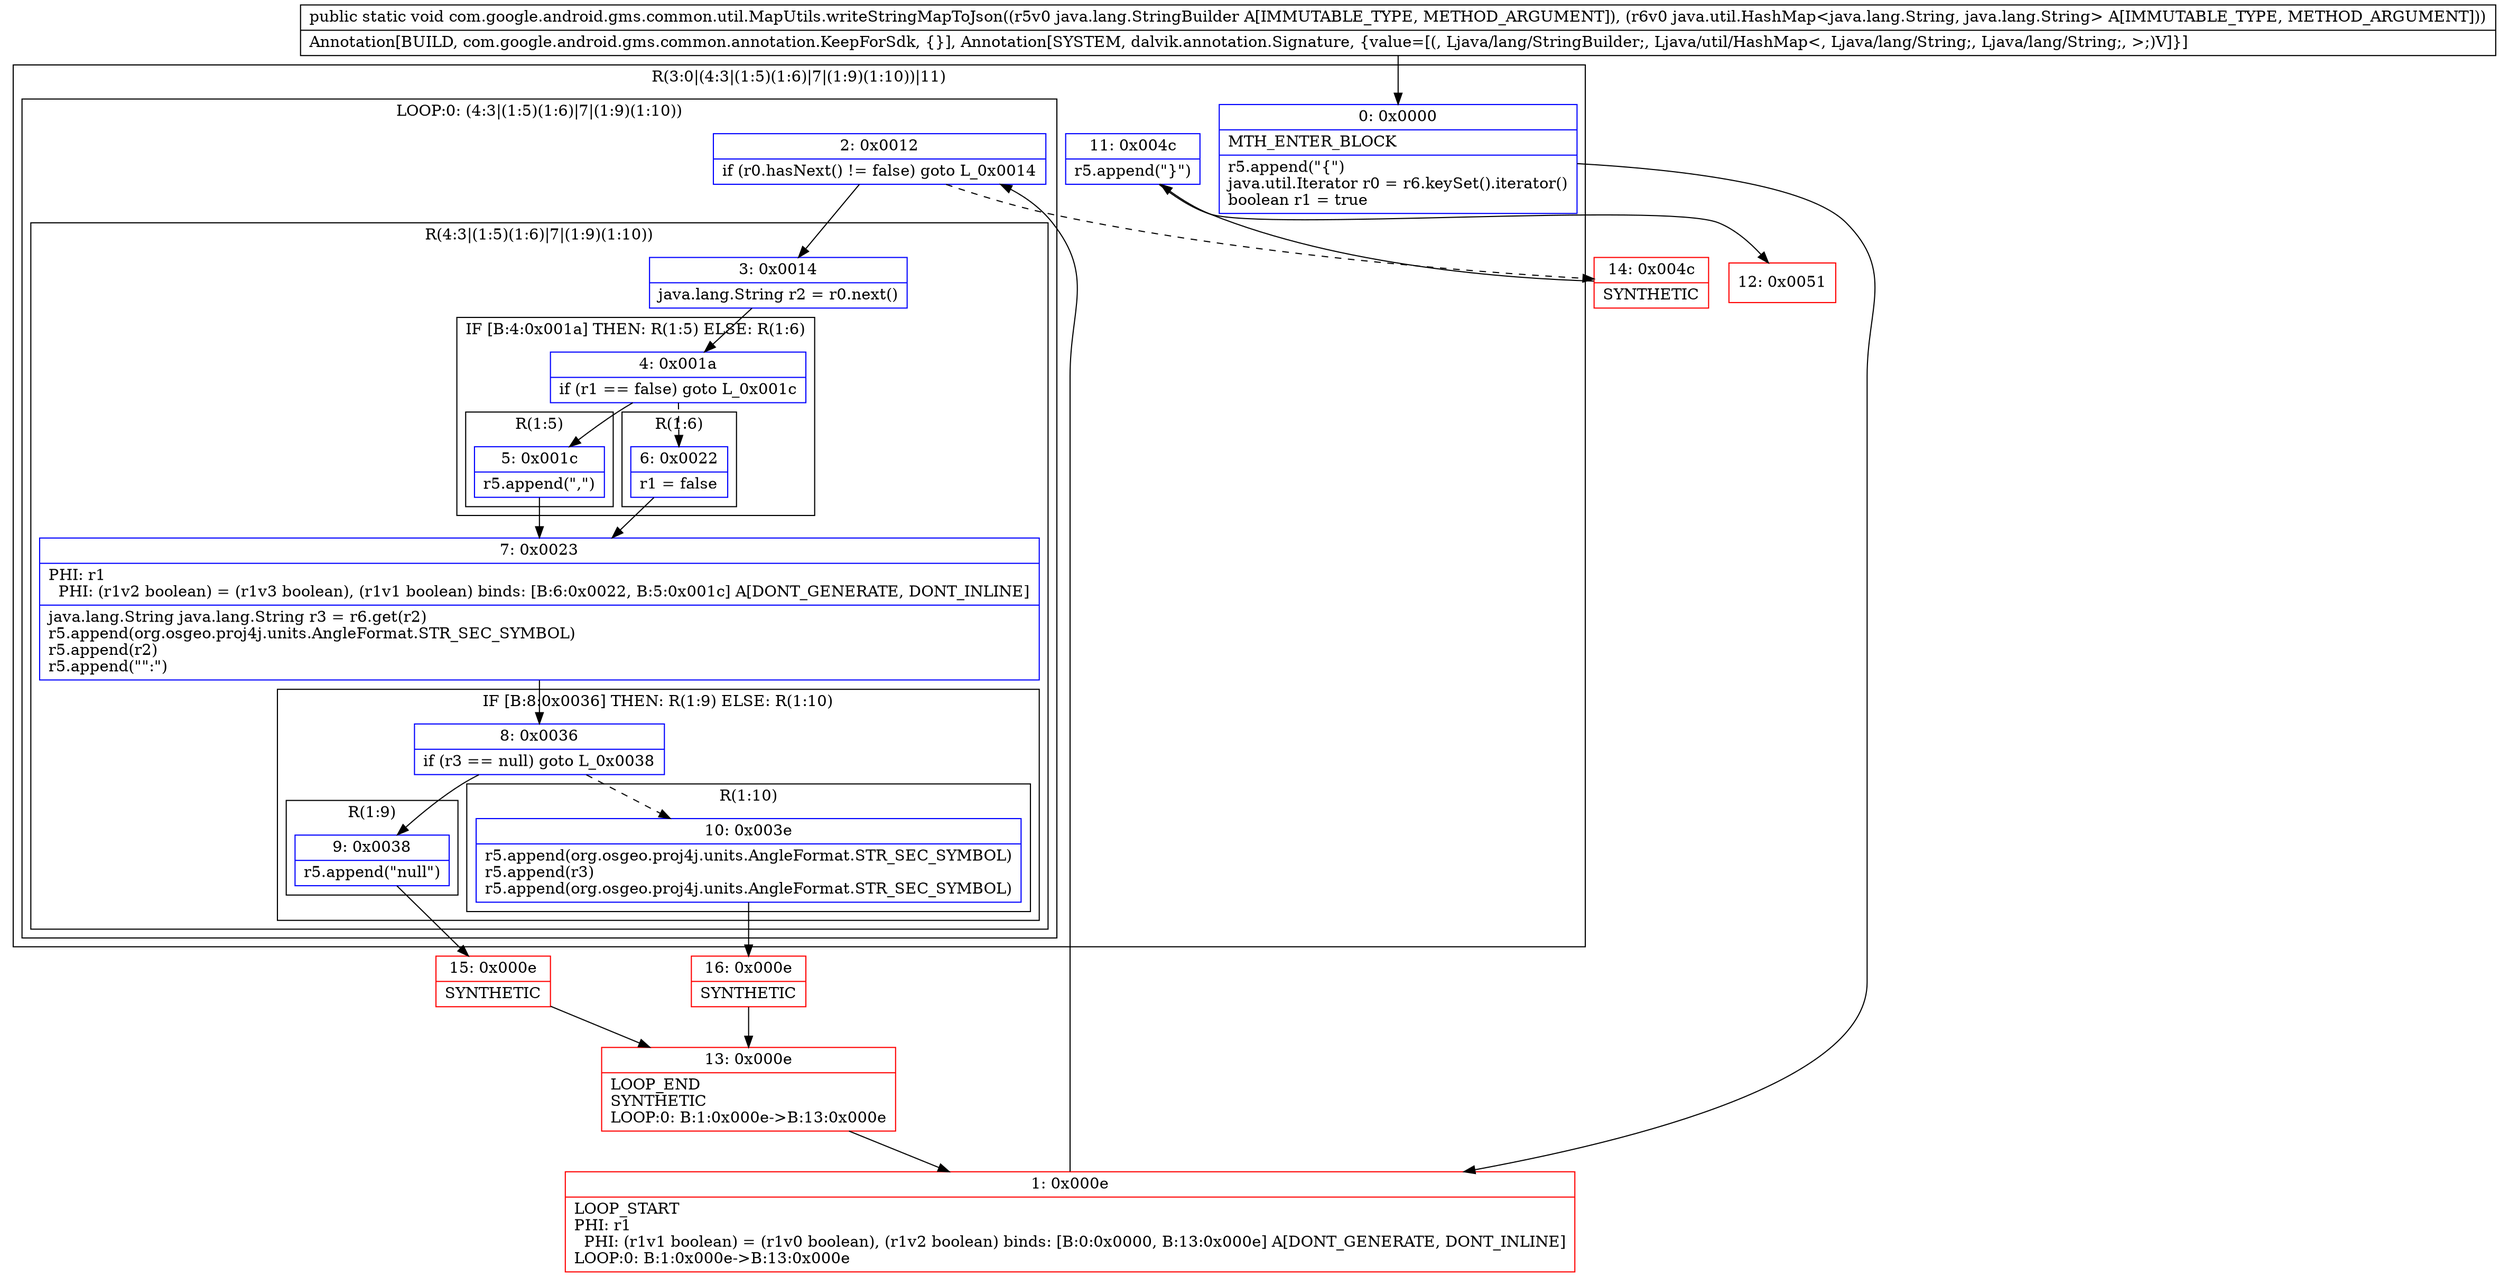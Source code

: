 digraph "CFG forcom.google.android.gms.common.util.MapUtils.writeStringMapToJson(Ljava\/lang\/StringBuilder;Ljava\/util\/HashMap;)V" {
subgraph cluster_Region_1510475418 {
label = "R(3:0|(4:3|(1:5)(1:6)|7|(1:9)(1:10))|11)";
node [shape=record,color=blue];
Node_0 [shape=record,label="{0\:\ 0x0000|MTH_ENTER_BLOCK\l|r5.append(\"\{\")\ljava.util.Iterator r0 = r6.keySet().iterator()\lboolean r1 = true\l}"];
subgraph cluster_LoopRegion_1495463385 {
label = "LOOP:0: (4:3|(1:5)(1:6)|7|(1:9)(1:10))";
node [shape=record,color=blue];
Node_2 [shape=record,label="{2\:\ 0x0012|if (r0.hasNext() != false) goto L_0x0014\l}"];
subgraph cluster_Region_764467004 {
label = "R(4:3|(1:5)(1:6)|7|(1:9)(1:10))";
node [shape=record,color=blue];
Node_3 [shape=record,label="{3\:\ 0x0014|java.lang.String r2 = r0.next()\l}"];
subgraph cluster_IfRegion_1634201686 {
label = "IF [B:4:0x001a] THEN: R(1:5) ELSE: R(1:6)";
node [shape=record,color=blue];
Node_4 [shape=record,label="{4\:\ 0x001a|if (r1 == false) goto L_0x001c\l}"];
subgraph cluster_Region_1607738887 {
label = "R(1:5)";
node [shape=record,color=blue];
Node_5 [shape=record,label="{5\:\ 0x001c|r5.append(\",\")\l}"];
}
subgraph cluster_Region_1935478122 {
label = "R(1:6)";
node [shape=record,color=blue];
Node_6 [shape=record,label="{6\:\ 0x0022|r1 = false\l}"];
}
}
Node_7 [shape=record,label="{7\:\ 0x0023|PHI: r1 \l  PHI: (r1v2 boolean) = (r1v3 boolean), (r1v1 boolean) binds: [B:6:0x0022, B:5:0x001c] A[DONT_GENERATE, DONT_INLINE]\l|java.lang.String java.lang.String r3 = r6.get(r2)\lr5.append(org.osgeo.proj4j.units.AngleFormat.STR_SEC_SYMBOL)\lr5.append(r2)\lr5.append(\"\":\")\l}"];
subgraph cluster_IfRegion_934684866 {
label = "IF [B:8:0x0036] THEN: R(1:9) ELSE: R(1:10)";
node [shape=record,color=blue];
Node_8 [shape=record,label="{8\:\ 0x0036|if (r3 == null) goto L_0x0038\l}"];
subgraph cluster_Region_697418675 {
label = "R(1:9)";
node [shape=record,color=blue];
Node_9 [shape=record,label="{9\:\ 0x0038|r5.append(\"null\")\l}"];
}
subgraph cluster_Region_739988739 {
label = "R(1:10)";
node [shape=record,color=blue];
Node_10 [shape=record,label="{10\:\ 0x003e|r5.append(org.osgeo.proj4j.units.AngleFormat.STR_SEC_SYMBOL)\lr5.append(r3)\lr5.append(org.osgeo.proj4j.units.AngleFormat.STR_SEC_SYMBOL)\l}"];
}
}
}
}
Node_11 [shape=record,label="{11\:\ 0x004c|r5.append(\"\}\")\l}"];
}
Node_1 [shape=record,color=red,label="{1\:\ 0x000e|LOOP_START\lPHI: r1 \l  PHI: (r1v1 boolean) = (r1v0 boolean), (r1v2 boolean) binds: [B:0:0x0000, B:13:0x000e] A[DONT_GENERATE, DONT_INLINE]\lLOOP:0: B:1:0x000e\-\>B:13:0x000e\l}"];
Node_12 [shape=record,color=red,label="{12\:\ 0x0051}"];
Node_13 [shape=record,color=red,label="{13\:\ 0x000e|LOOP_END\lSYNTHETIC\lLOOP:0: B:1:0x000e\-\>B:13:0x000e\l}"];
Node_14 [shape=record,color=red,label="{14\:\ 0x004c|SYNTHETIC\l}"];
Node_15 [shape=record,color=red,label="{15\:\ 0x000e|SYNTHETIC\l}"];
Node_16 [shape=record,color=red,label="{16\:\ 0x000e|SYNTHETIC\l}"];
MethodNode[shape=record,label="{public static void com.google.android.gms.common.util.MapUtils.writeStringMapToJson((r5v0 java.lang.StringBuilder A[IMMUTABLE_TYPE, METHOD_ARGUMENT]), (r6v0 java.util.HashMap\<java.lang.String, java.lang.String\> A[IMMUTABLE_TYPE, METHOD_ARGUMENT]))  | Annotation[BUILD, com.google.android.gms.common.annotation.KeepForSdk, \{\}], Annotation[SYSTEM, dalvik.annotation.Signature, \{value=[(, Ljava\/lang\/StringBuilder;, Ljava\/util\/HashMap\<, Ljava\/lang\/String;, Ljava\/lang\/String;, \>;)V]\}]\l}"];
MethodNode -> Node_0;
Node_0 -> Node_1;
Node_2 -> Node_3;
Node_2 -> Node_14[style=dashed];
Node_3 -> Node_4;
Node_4 -> Node_5;
Node_4 -> Node_6[style=dashed];
Node_5 -> Node_7;
Node_6 -> Node_7;
Node_7 -> Node_8;
Node_8 -> Node_9;
Node_8 -> Node_10[style=dashed];
Node_9 -> Node_15;
Node_10 -> Node_16;
Node_11 -> Node_12;
Node_1 -> Node_2;
Node_13 -> Node_1;
Node_14 -> Node_11;
Node_15 -> Node_13;
Node_16 -> Node_13;
}

